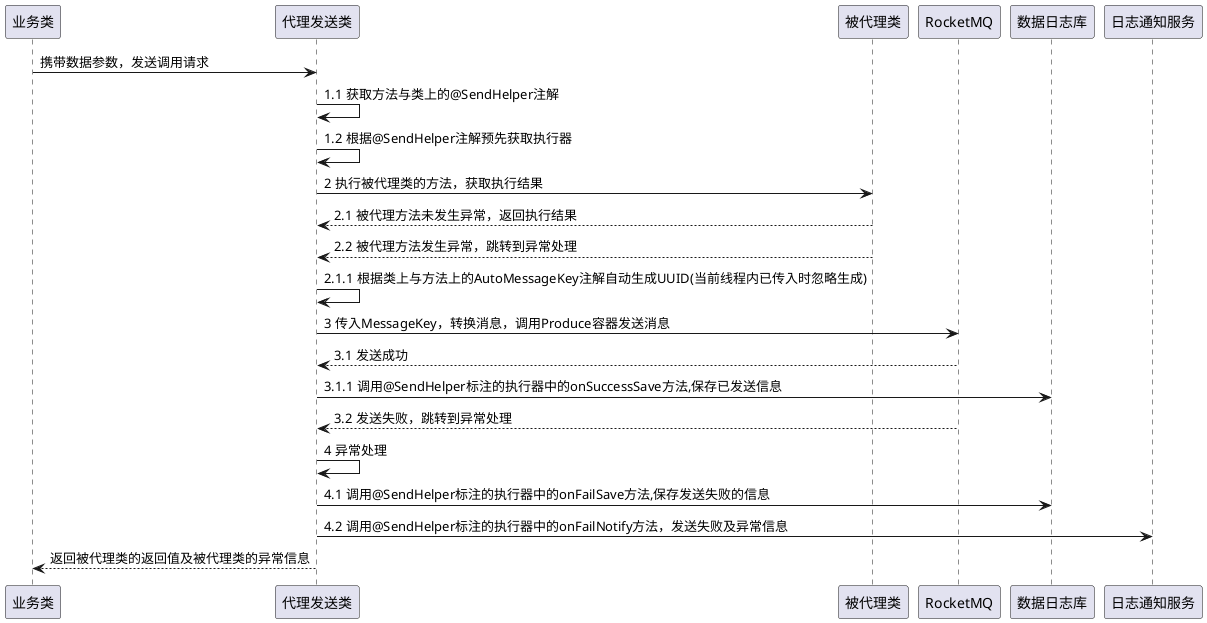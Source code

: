 @startuml
业务类 -> 代理发送类: 携带数据参数，发送调用请求
代理发送类 -> 代理发送类: 1.1 获取方法与类上的@SendHelper注解
代理发送类 -> 代理发送类: 1.2 根据@SendHelper注解预先获取执行器
代理发送类 -> 被代理类: 2 执行被代理类的方法，获取执行结果
被代理类 --> 代理发送类: 2.1 被代理方法未发生异常，返回执行结果
被代理类 --> 代理发送类: 2.2 被代理方法发生异常，跳转到异常处理
代理发送类 -> 代理发送类: 2.1.1 根据类上与方法上的AutoMessageKey注解自动生成UUID(当前线程内已传入时忽略生成)
代理发送类 -> RocketMQ: 3 传入MessageKey，转换消息，调用Produce容器发送消息
RocketMQ --> 代理发送类: 3.1 发送成功
代理发送类 -> 数据日志库: 3.1.1 调用@SendHelper标注的执行器中的onSuccessSave方法,保存已发送信息
RocketMQ --> 代理发送类: 3.2 发送失败，跳转到异常处理
代理发送类 -> 代理发送类: 4 异常处理
代理发送类 -> 数据日志库: 4.1 调用@SendHelper标注的执行器中的onFailSave方法,保存发送失败的信息
代理发送类 -> 日志通知服务: 4.2 调用@SendHelper标注的执行器中的onFailNotify方法，发送失败及异常信息
代理发送类 --> 业务类: 返回被代理类的返回值及被代理类的异常信息
@enduml